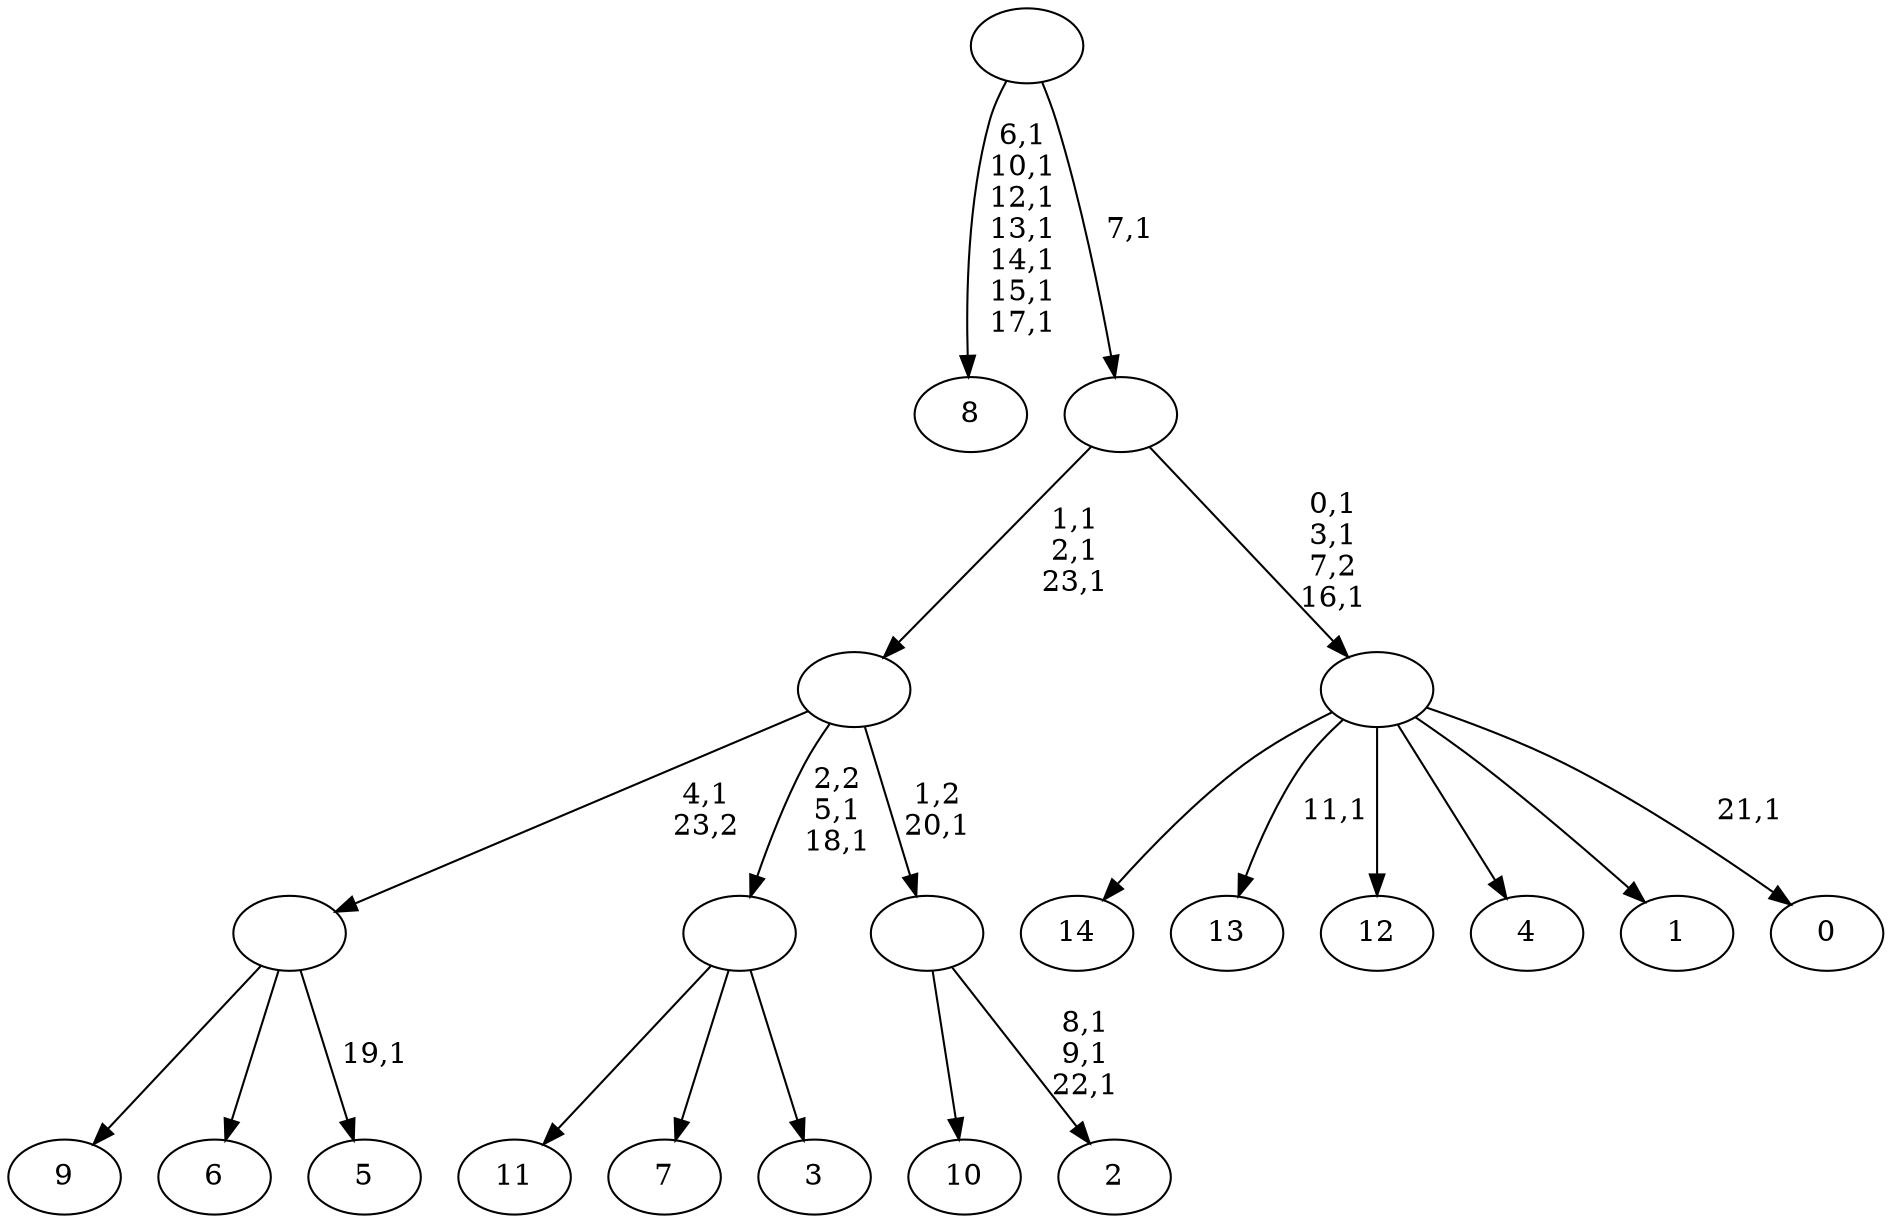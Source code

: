 digraph T {
	39 [label="14"]
	38 [label="13"]
	36 [label="12"]
	35 [label="11"]
	34 [label="10"]
	33 [label="9"]
	32 [label="8"]
	24 [label="7"]
	23 [label="6"]
	22 [label="5"]
	20 [label=""]
	19 [label="4"]
	18 [label="3"]
	17 [label=""]
	15 [label="2"]
	11 [label=""]
	10 [label=""]
	7 [label="1"]
	6 [label="0"]
	4 [label=""]
	1 [label=""]
	0 [label=""]
	20 -> 22 [label="19,1"]
	20 -> 33 [label=""]
	20 -> 23 [label=""]
	17 -> 35 [label=""]
	17 -> 24 [label=""]
	17 -> 18 [label=""]
	11 -> 15 [label="8,1\n9,1\n22,1"]
	11 -> 34 [label=""]
	10 -> 17 [label="2,2\n5,1\n18,1"]
	10 -> 20 [label="4,1\n23,2"]
	10 -> 11 [label="1,2\n20,1"]
	4 -> 6 [label="21,1"]
	4 -> 38 [label="11,1"]
	4 -> 39 [label=""]
	4 -> 36 [label=""]
	4 -> 19 [label=""]
	4 -> 7 [label=""]
	1 -> 4 [label="0,1\n3,1\n7,2\n16,1"]
	1 -> 10 [label="1,1\n2,1\n23,1"]
	0 -> 32 [label="6,1\n10,1\n12,1\n13,1\n14,1\n15,1\n17,1"]
	0 -> 1 [label="7,1"]
}
